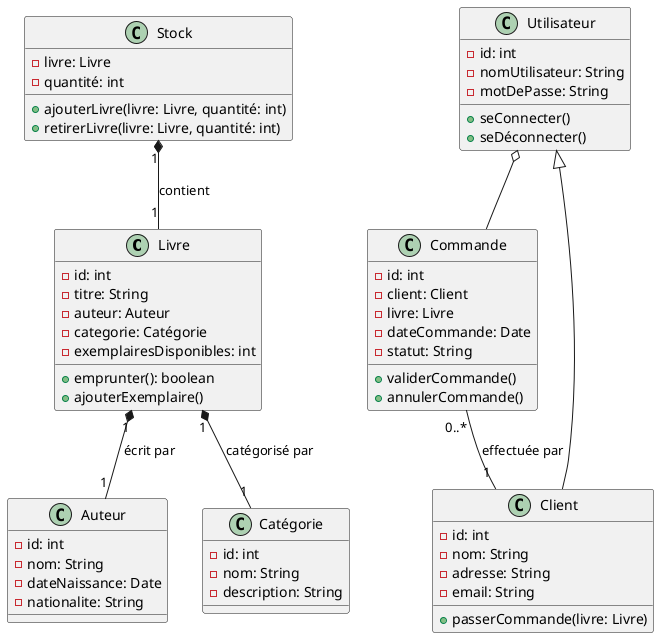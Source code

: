 @startuml
class Livre {
  - id: int
  - titre: String
  - auteur: Auteur
  - categorie: Catégorie
  - exemplairesDisponibles: int
  + emprunter(): boolean
  + ajouterExemplaire()
}

class Auteur {
  - id: int
  - nom: String
  - dateNaissance: Date
  - nationalite: String
}

class Catégorie {
  - id: int
  - nom: String
  - description: String
}

class Commande {
  - id: int
  - client: Client
  - livre: Livre
  - dateCommande: Date
  - statut: String
  + validerCommande()
  + annulerCommande()
}

class Client {
  - id: int
  - nom: String
  - adresse: String
  - email: String
  + passerCommande(livre: Livre)
}

class Utilisateur {
  - id: int
  - nomUtilisateur: String
  - motDePasse: String
  + seConnecter()
  + seDéconnecter()
}

class Stock {
  - livre: Livre
  - quantité: int
  + ajouterLivre(livre: Livre, quantité: int)
  + retirerLivre(livre: Livre, quantité: int)
}

Livre "1" *-- "1" Auteur : écrit par
Livre "1" *-- "1" Catégorie : catégorisé par
Commande "0..*" -- "1" Client : effectuée par
Utilisateur <|-- Client
Utilisateur o-- Commande
Stock "1" *-- "1" Livre : contient

@enduml
